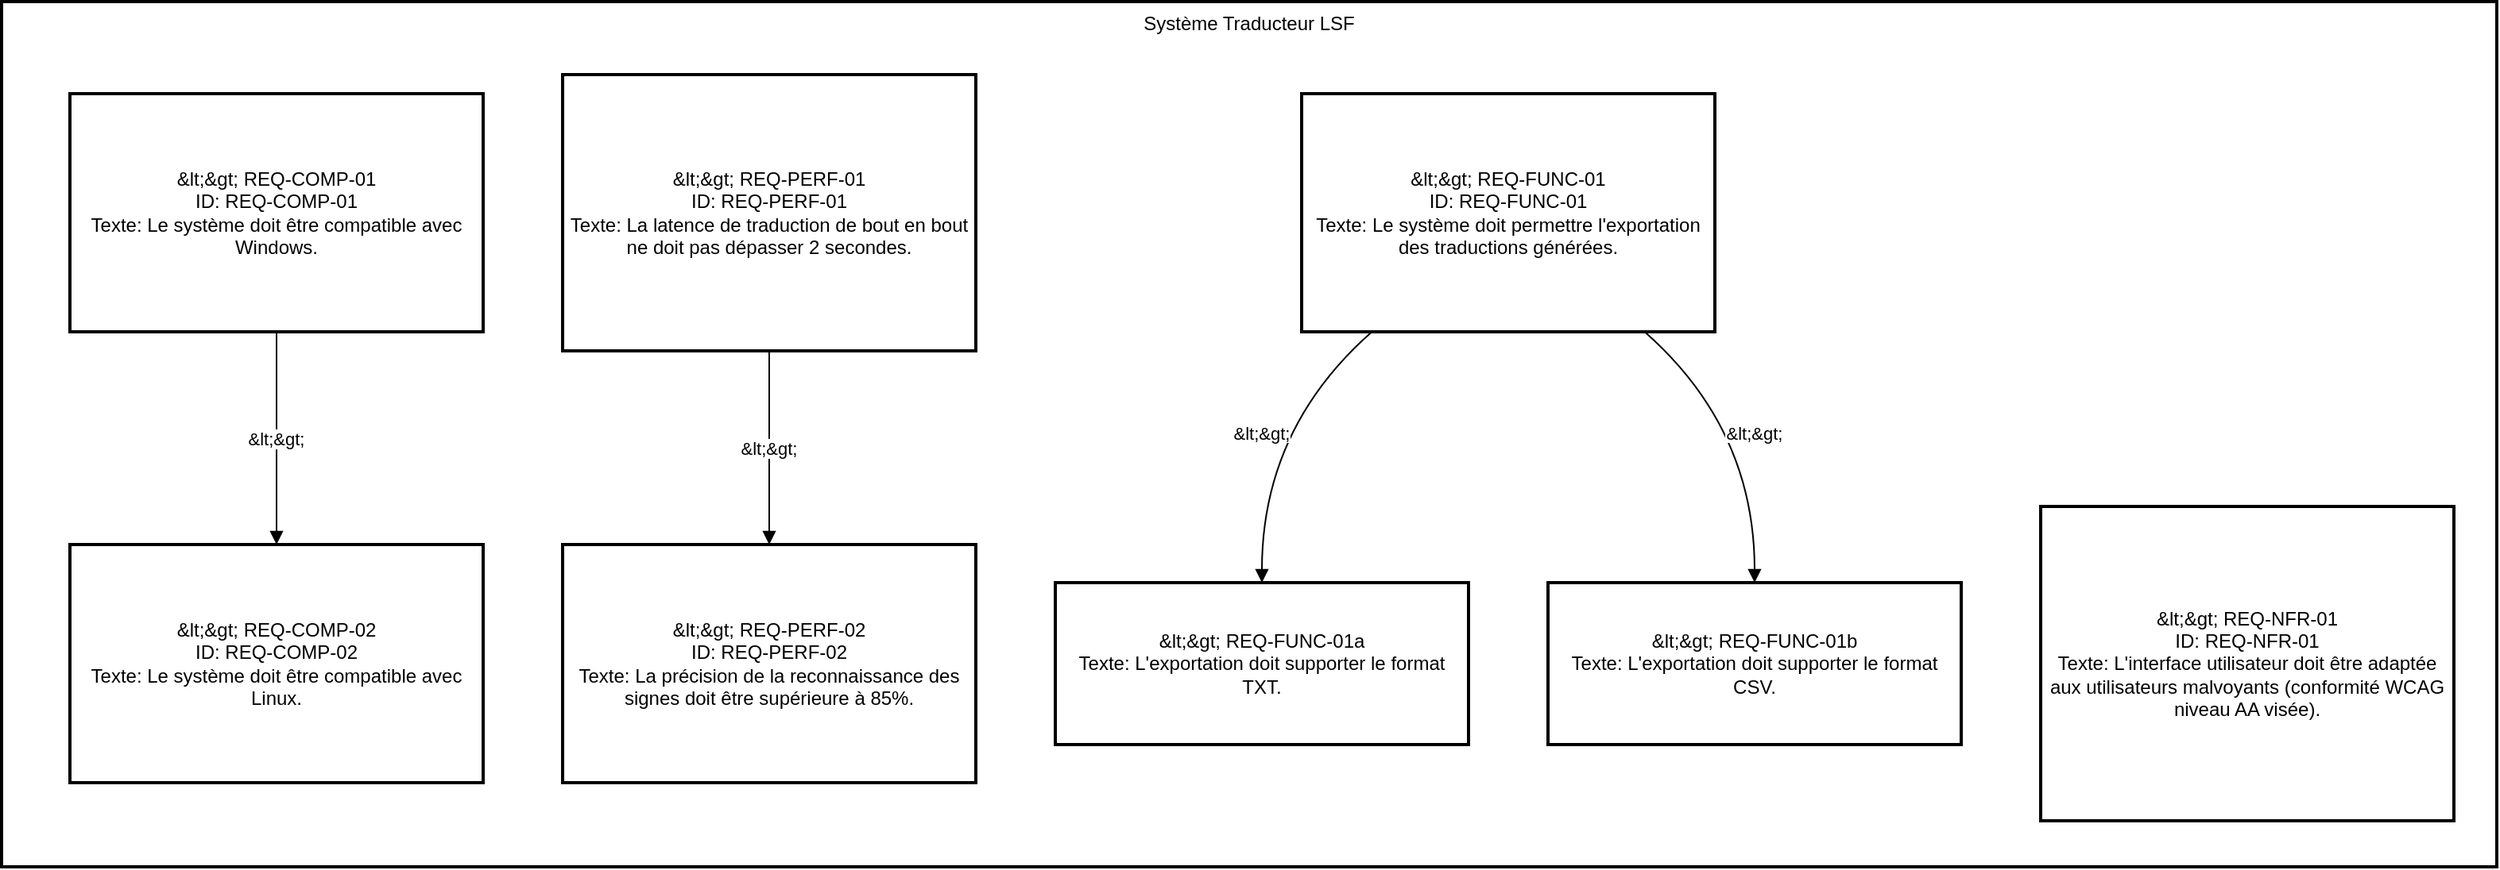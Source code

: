 <mxfile version="26.2.10">
  <diagram name="Page-1" id="opn3ZBZzUU-XxQ5iY3On">
    <mxGraphModel>
      <root>
        <mxCell id="0" />
        <mxCell id="1" parent="0" />
        <mxCell id="2" value="Système Traducteur LSF" style="whiteSpace=wrap;strokeWidth=2;verticalAlign=top;" vertex="1" parent="1">
          <mxGeometry x="8" y="8" width="1570" height="545" as="geometry" />
        </mxCell>
        <mxCell id="3" value="&amp;lt;&amp;gt; REQ-COMP-01&#xa;ID: REQ-COMP-01&#xa;Texte: Le système doit être compatible avec Windows." style="whiteSpace=wrap;strokeWidth=2;" vertex="1" parent="2">
          <mxGeometry x="43" y="58" width="260" height="150" as="geometry" />
        </mxCell>
        <mxCell id="4" value="&amp;lt;&amp;gt; REQ-COMP-02&#xa;ID: REQ-COMP-02&#xa;Texte: Le système doit être compatible avec Linux." style="whiteSpace=wrap;strokeWidth=2;" vertex="1" parent="2">
          <mxGeometry x="43" y="342" width="260" height="150" as="geometry" />
        </mxCell>
        <mxCell id="5" value="&amp;lt;&amp;gt; REQ-PERF-01&#xa;ID: REQ-PERF-01&#xa;Texte: La latence de traduction de bout en bout ne doit pas dépasser 2 secondes." style="whiteSpace=wrap;strokeWidth=2;" vertex="1" parent="2">
          <mxGeometry x="353" y="46" width="260" height="174" as="geometry" />
        </mxCell>
        <mxCell id="6" value="&amp;lt;&amp;gt; REQ-PERF-02&#xa;ID: REQ-PERF-02&#xa;Texte: La précision de la reconnaissance des signes doit être supérieure à 85%." style="whiteSpace=wrap;strokeWidth=2;" vertex="1" parent="2">
          <mxGeometry x="353" y="342" width="260" height="150" as="geometry" />
        </mxCell>
        <mxCell id="7" value="&amp;lt;&amp;gt; REQ-FUNC-01&#xa;ID: REQ-FUNC-01&#xa;Texte: Le système doit permettre l&#39;exportation des traductions générées." style="whiteSpace=wrap;strokeWidth=2;" vertex="1" parent="2">
          <mxGeometry x="818" y="58" width="260" height="150" as="geometry" />
        </mxCell>
        <mxCell id="8" value="&amp;lt;&amp;gt; REQ-FUNC-01a&#xa;Texte: L&#39;exportation doit supporter le format TXT." style="whiteSpace=wrap;strokeWidth=2;" vertex="1" parent="2">
          <mxGeometry x="663" y="366" width="260" height="102" as="geometry" />
        </mxCell>
        <mxCell id="9" value="&amp;lt;&amp;gt; REQ-FUNC-01b&#xa;Texte: L&#39;exportation doit supporter le format CSV." style="whiteSpace=wrap;strokeWidth=2;" vertex="1" parent="2">
          <mxGeometry x="973" y="366" width="260" height="102" as="geometry" />
        </mxCell>
        <mxCell id="10" value="&amp;lt;&amp;gt; REQ-NFR-01&#xa;ID: REQ-NFR-01&#xa;Texte: L&#39;interface utilisateur doit être adaptée aux utilisateurs malvoyants (conformité WCAG niveau AA visée)." style="whiteSpace=wrap;strokeWidth=2;" vertex="1" parent="2">
          <mxGeometry x="1283" y="318" width="260" height="198" as="geometry" />
        </mxCell>
        <mxCell id="11" value="&amp;lt;&amp;gt;" style="curved=1;startArrow=none;endArrow=block;exitX=0.5;exitY=1;entryX=0.5;entryY=0;" edge="1" parent="2" source="3" target="4">
          <mxGeometry relative="1" as="geometry">
            <Array as="points" />
          </mxGeometry>
        </mxCell>
        <mxCell id="12" value="&amp;lt;&amp;gt;" style="curved=1;startArrow=none;endArrow=block;exitX=0.5;exitY=1;entryX=0.5;entryY=0;" edge="1" parent="2" source="5" target="6">
          <mxGeometry relative="1" as="geometry">
            <Array as="points" />
          </mxGeometry>
        </mxCell>
        <mxCell id="13" value="&amp;lt;&amp;gt;" style="curved=1;startArrow=none;endArrow=block;exitX=0.17;exitY=1;entryX=0.5;entryY=0;" edge="1" parent="2" source="7" target="8">
          <mxGeometry relative="1" as="geometry">
            <Array as="points">
              <mxPoint x="793" y="269" />
            </Array>
          </mxGeometry>
        </mxCell>
        <mxCell id="14" value="&amp;lt;&amp;gt;" style="curved=1;startArrow=none;endArrow=block;exitX=0.83;exitY=1;entryX=0.5;entryY=0;" edge="1" parent="2" source="7" target="9">
          <mxGeometry relative="1" as="geometry">
            <Array as="points">
              <mxPoint x="1103" y="269" />
            </Array>
          </mxGeometry>
        </mxCell>
      </root>
    </mxGraphModel>
  </diagram>
</mxfile>
